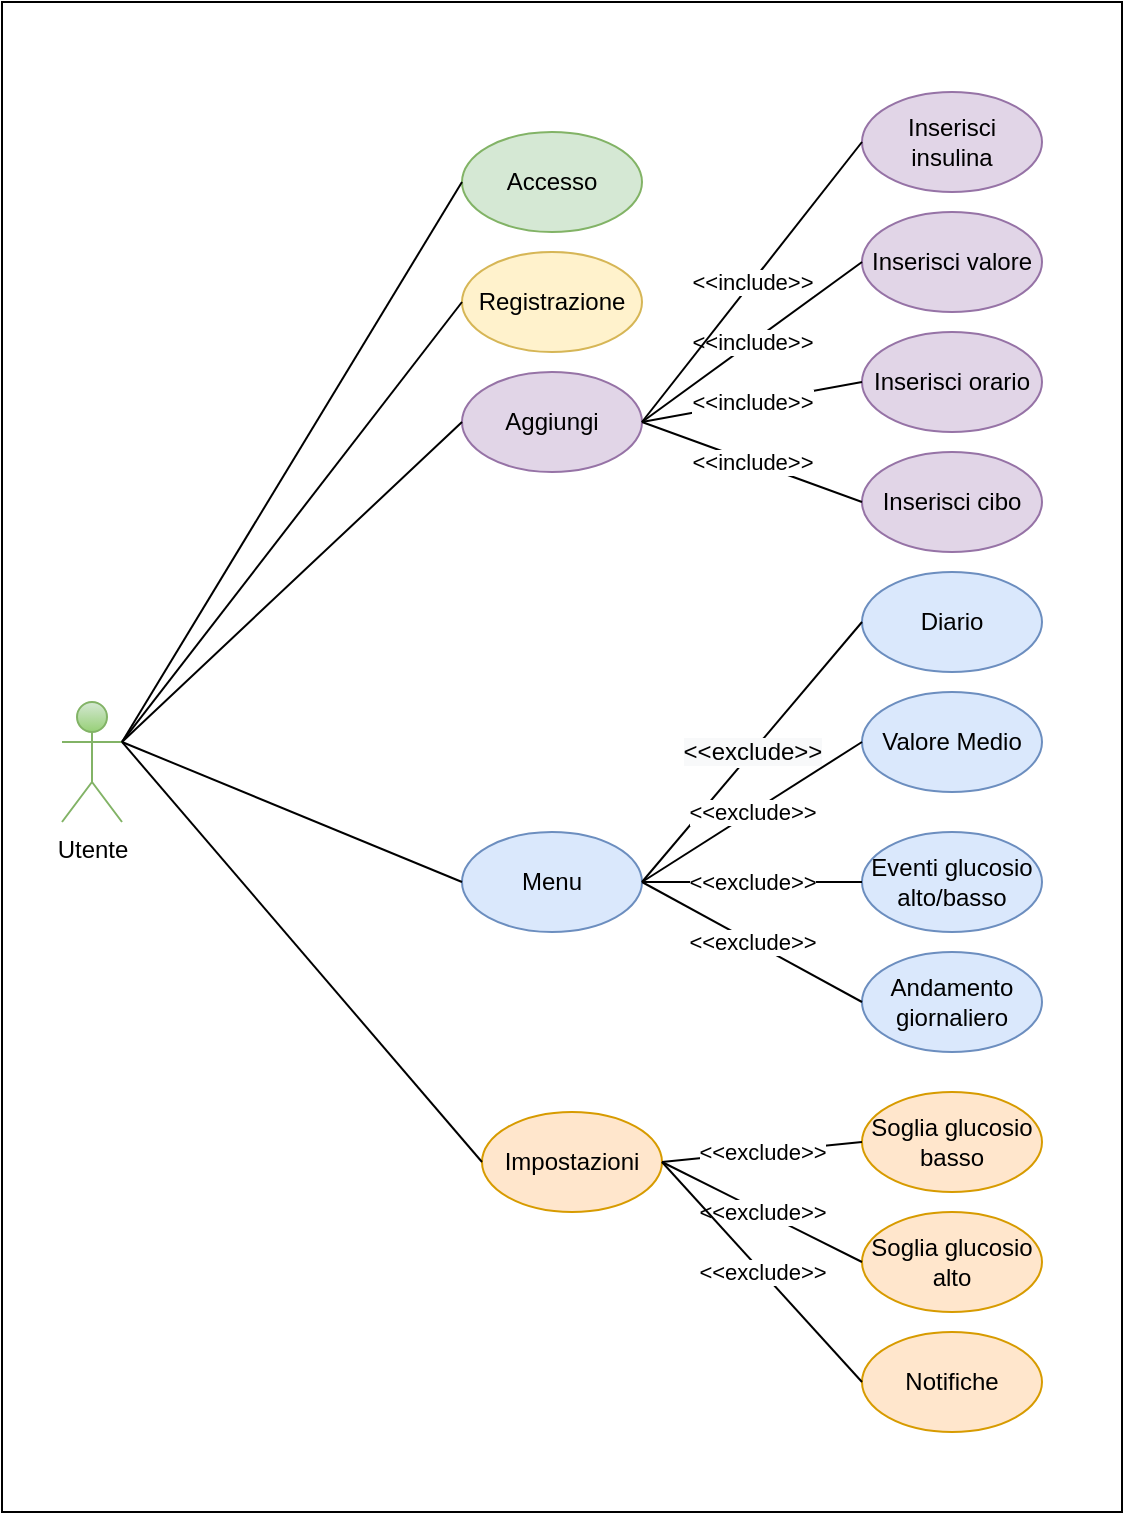 <mxfile version="14.9.6" type="device" pages="2"><diagram id="0Hnywb79FE-zMnqfeVja" name="Page-1"><mxGraphModel dx="1221" dy="1874" grid="1" gridSize="10" guides="1" tooltips="1" connect="1" arrows="1" fold="1" page="1" pageScale="1" pageWidth="827" pageHeight="1169" math="0" shadow="0"><root><mxCell id="0"/><mxCell id="1" parent="0"/><mxCell id="AG4NPUNWX_kQ8HF-7-Kk-44" value="" style="rounded=0;whiteSpace=wrap;html=1;fillColor=none;gradientColor=none;" parent="1" vertex="1"><mxGeometry x="20" y="-35" width="560" height="755" as="geometry"/></mxCell><mxCell id="AG4NPUNWX_kQ8HF-7-Kk-1" value="Accesso" style="ellipse;whiteSpace=wrap;html=1;fillColor=#d5e8d4;strokeColor=#82b366;" parent="1" vertex="1"><mxGeometry x="250" y="30" width="90" height="50" as="geometry"/></mxCell><mxCell id="AG4NPUNWX_kQ8HF-7-Kk-2" value="Registrazione" style="ellipse;whiteSpace=wrap;html=1;fillColor=#fff2cc;strokeColor=#d6b656;" parent="1" vertex="1"><mxGeometry x="250" y="90" width="90" height="50" as="geometry"/></mxCell><mxCell id="AG4NPUNWX_kQ8HF-7-Kk-3" value="Aggiungi" style="ellipse;whiteSpace=wrap;html=1;fillColor=#e1d5e7;strokeColor=#9673a6;" parent="1" vertex="1"><mxGeometry x="250" y="150" width="90" height="50" as="geometry"/></mxCell><mxCell id="AG4NPUNWX_kQ8HF-7-Kk-4" value="Menu" style="ellipse;whiteSpace=wrap;html=1;fillColor=#dae8fc;strokeColor=#6c8ebf;" parent="1" vertex="1"><mxGeometry x="250" y="380" width="90" height="50" as="geometry"/></mxCell><mxCell id="AG4NPUNWX_kQ8HF-7-Kk-5" value="Inserisci valore" style="ellipse;whiteSpace=wrap;html=1;fillColor=#e1d5e7;strokeColor=#9673a6;" parent="1" vertex="1"><mxGeometry x="450" y="70" width="90" height="50" as="geometry"/></mxCell><mxCell id="AG4NPUNWX_kQ8HF-7-Kk-6" value="Inserisci orario" style="ellipse;whiteSpace=wrap;html=1;fillColor=#e1d5e7;strokeColor=#9673a6;" parent="1" vertex="1"><mxGeometry x="450" y="130" width="90" height="50" as="geometry"/></mxCell><mxCell id="AG4NPUNWX_kQ8HF-7-Kk-7" value="&amp;lt;&amp;lt;include&amp;gt;&amp;gt;" style="endArrow=none;html=1;entryX=0;entryY=0.5;entryDx=0;entryDy=0;exitX=1;exitY=0.5;exitDx=0;exitDy=0;" parent="1" source="AG4NPUNWX_kQ8HF-7-Kk-3" target="AG4NPUNWX_kQ8HF-7-Kk-5" edge="1"><mxGeometry width="50" height="50" relative="1" as="geometry"><mxPoint x="390" y="220" as="sourcePoint"/><mxPoint x="440" y="170" as="targetPoint"/></mxGeometry></mxCell><mxCell id="AG4NPUNWX_kQ8HF-7-Kk-8" value="&amp;lt;&amp;lt;include&amp;gt;&amp;gt;" style="endArrow=none;html=1;entryX=0;entryY=0.5;entryDx=0;entryDy=0;exitX=1;exitY=0.5;exitDx=0;exitDy=0;" parent="1" source="AG4NPUNWX_kQ8HF-7-Kk-3" target="AG4NPUNWX_kQ8HF-7-Kk-6" edge="1"><mxGeometry width="50" height="50" relative="1" as="geometry"><mxPoint x="390" y="220" as="sourcePoint"/><mxPoint x="440" y="170" as="targetPoint"/></mxGeometry></mxCell><mxCell id="AG4NPUNWX_kQ8HF-7-Kk-10" value="Impostazioni" style="ellipse;whiteSpace=wrap;html=1;fillColor=#ffe6cc;strokeColor=#d79b00;" parent="1" vertex="1"><mxGeometry x="260" y="520" width="90" height="50" as="geometry"/></mxCell><mxCell id="AG4NPUNWX_kQ8HF-7-Kk-14" value="Diario" style="ellipse;whiteSpace=wrap;html=1;fillColor=#dae8fc;strokeColor=#6c8ebf;" parent="1" vertex="1"><mxGeometry x="450" y="250" width="90" height="50" as="geometry"/></mxCell><mxCell id="AG4NPUNWX_kQ8HF-7-Kk-15" value="Valore Medio" style="ellipse;whiteSpace=wrap;html=1;fillColor=#dae8fc;strokeColor=#6c8ebf;" parent="1" vertex="1"><mxGeometry x="450" y="310" width="90" height="50" as="geometry"/></mxCell><mxCell id="AG4NPUNWX_kQ8HF-7-Kk-16" value="Eventi glucosio alto/basso" style="ellipse;whiteSpace=wrap;html=1;fillColor=#dae8fc;strokeColor=#6c8ebf;" parent="1" vertex="1"><mxGeometry x="450" y="380" width="90" height="50" as="geometry"/></mxCell><mxCell id="AG4NPUNWX_kQ8HF-7-Kk-17" value="Andamento giornaliero" style="ellipse;whiteSpace=wrap;html=1;fillColor=#dae8fc;strokeColor=#6c8ebf;" parent="1" vertex="1"><mxGeometry x="450" y="440" width="90" height="50" as="geometry"/></mxCell><mxCell id="AG4NPUNWX_kQ8HF-7-Kk-18" value="&lt;font face=&quot;helvetica&quot;&gt;&lt;span style=&quot;font-size: 12px ; background-color: rgb(248 , 249 , 250)&quot;&gt;&amp;lt;&amp;lt;exclude&amp;gt;&amp;gt;&lt;/span&gt;&lt;/font&gt;" style="endArrow=none;html=1;entryX=0;entryY=0.5;entryDx=0;entryDy=0;exitX=1;exitY=0.5;exitDx=0;exitDy=0;" parent="1" source="AG4NPUNWX_kQ8HF-7-Kk-4" target="AG4NPUNWX_kQ8HF-7-Kk-14" edge="1"><mxGeometry width="50" height="50" relative="1" as="geometry"><mxPoint x="430" y="480" as="sourcePoint"/><mxPoint x="480" y="430" as="targetPoint"/></mxGeometry></mxCell><mxCell id="AG4NPUNWX_kQ8HF-7-Kk-20" value="&amp;lt;&amp;lt;exclude&amp;gt;&amp;gt;" style="endArrow=none;html=1;entryX=0;entryY=0.5;entryDx=0;entryDy=0;exitX=1;exitY=0.5;exitDx=0;exitDy=0;" parent="1" source="AG4NPUNWX_kQ8HF-7-Kk-4" target="AG4NPUNWX_kQ8HF-7-Kk-15" edge="1"><mxGeometry width="50" height="50" relative="1" as="geometry"><mxPoint x="430" y="480" as="sourcePoint"/><mxPoint x="480" y="430" as="targetPoint"/></mxGeometry></mxCell><mxCell id="AG4NPUNWX_kQ8HF-7-Kk-21" value="&amp;lt;&amp;lt;exclude&amp;gt;&amp;gt;" style="endArrow=none;html=1;exitX=1;exitY=0.5;exitDx=0;exitDy=0;entryX=0;entryY=0.5;entryDx=0;entryDy=0;" parent="1" source="AG4NPUNWX_kQ8HF-7-Kk-4" target="AG4NPUNWX_kQ8HF-7-Kk-16" edge="1"><mxGeometry width="50" height="50" relative="1" as="geometry"><mxPoint x="410" y="480" as="sourcePoint"/><mxPoint x="460" y="430" as="targetPoint"/></mxGeometry></mxCell><mxCell id="AG4NPUNWX_kQ8HF-7-Kk-22" value="&amp;lt;&amp;lt;exclude&amp;gt;&amp;gt;" style="endArrow=none;html=1;entryX=0;entryY=0.5;entryDx=0;entryDy=0;exitX=1;exitY=0.5;exitDx=0;exitDy=0;" parent="1" source="AG4NPUNWX_kQ8HF-7-Kk-4" target="AG4NPUNWX_kQ8HF-7-Kk-17" edge="1"><mxGeometry width="50" height="50" relative="1" as="geometry"><mxPoint x="410" y="480" as="sourcePoint"/><mxPoint x="460" y="430" as="targetPoint"/></mxGeometry></mxCell><mxCell id="AG4NPUNWX_kQ8HF-7-Kk-23" value="Soglia glucosio basso" style="ellipse;whiteSpace=wrap;html=1;fillColor=#ffe6cc;strokeColor=#d79b00;" parent="1" vertex="1"><mxGeometry x="450" y="510" width="90" height="50" as="geometry"/></mxCell><mxCell id="AG4NPUNWX_kQ8HF-7-Kk-24" value="Soglia glucosio alto" style="ellipse;whiteSpace=wrap;html=1;fillColor=#ffe6cc;strokeColor=#d79b00;" parent="1" vertex="1"><mxGeometry x="450" y="570" width="90" height="50" as="geometry"/></mxCell><mxCell id="AG4NPUNWX_kQ8HF-7-Kk-25" value="Notifiche" style="ellipse;whiteSpace=wrap;html=1;fillColor=#ffe6cc;strokeColor=#d79b00;" parent="1" vertex="1"><mxGeometry x="450" y="630" width="90" height="50" as="geometry"/></mxCell><mxCell id="AG4NPUNWX_kQ8HF-7-Kk-26" value="&amp;lt;&amp;lt;exclude&amp;gt;&amp;gt;" style="endArrow=none;html=1;exitX=1;exitY=0.5;exitDx=0;exitDy=0;entryX=0;entryY=0.5;entryDx=0;entryDy=0;" parent="1" source="AG4NPUNWX_kQ8HF-7-Kk-10" target="AG4NPUNWX_kQ8HF-7-Kk-23" edge="1"><mxGeometry width="50" height="50" relative="1" as="geometry"><mxPoint x="410" y="560" as="sourcePoint"/><mxPoint x="460" y="510" as="targetPoint"/></mxGeometry></mxCell><mxCell id="AG4NPUNWX_kQ8HF-7-Kk-27" value="&amp;lt;&amp;lt;exclude&amp;gt;&amp;gt;" style="endArrow=none;html=1;entryX=0;entryY=0.5;entryDx=0;entryDy=0;exitX=1;exitY=0.5;exitDx=0;exitDy=0;" parent="1" source="AG4NPUNWX_kQ8HF-7-Kk-10" target="AG4NPUNWX_kQ8HF-7-Kk-24" edge="1"><mxGeometry width="50" height="50" relative="1" as="geometry"><mxPoint x="410" y="560" as="sourcePoint"/><mxPoint x="460" y="510" as="targetPoint"/></mxGeometry></mxCell><mxCell id="AG4NPUNWX_kQ8HF-7-Kk-28" value="&amp;lt;&amp;lt;exclude&amp;gt;&amp;gt;" style="endArrow=none;html=1;exitX=1;exitY=0.5;exitDx=0;exitDy=0;entryX=0;entryY=0.5;entryDx=0;entryDy=0;" parent="1" source="AG4NPUNWX_kQ8HF-7-Kk-10" target="AG4NPUNWX_kQ8HF-7-Kk-25" edge="1"><mxGeometry width="50" height="50" relative="1" as="geometry"><mxPoint x="410" y="560" as="sourcePoint"/><mxPoint x="460" y="510" as="targetPoint"/></mxGeometry></mxCell><mxCell id="AG4NPUNWX_kQ8HF-7-Kk-29" value="Utente" style="shape=umlActor;verticalLabelPosition=bottom;verticalAlign=top;html=1;outlineConnect=0;fillColor=#d5e8d4;strokeColor=#82b366;gradientColor=#97d077;" parent="1" vertex="1"><mxGeometry x="50" y="315" width="30" height="60" as="geometry"/></mxCell><mxCell id="AG4NPUNWX_kQ8HF-7-Kk-30" value="" style="endArrow=none;html=1;entryX=0;entryY=0.5;entryDx=0;entryDy=0;exitX=1;exitY=0.333;exitDx=0;exitDy=0;exitPerimeter=0;" parent="1" source="AG4NPUNWX_kQ8HF-7-Kk-29" target="AG4NPUNWX_kQ8HF-7-Kk-1" edge="1"><mxGeometry width="50" height="50" relative="1" as="geometry"><mxPoint x="90" y="345" as="sourcePoint"/><mxPoint x="310" y="310" as="targetPoint"/></mxGeometry></mxCell><mxCell id="AG4NPUNWX_kQ8HF-7-Kk-31" value="" style="endArrow=none;html=1;entryX=0;entryY=0.5;entryDx=0;entryDy=0;exitX=1;exitY=0.333;exitDx=0;exitDy=0;exitPerimeter=0;" parent="1" source="AG4NPUNWX_kQ8HF-7-Kk-29" target="AG4NPUNWX_kQ8HF-7-Kk-2" edge="1"><mxGeometry width="50" height="50" relative="1" as="geometry"><mxPoint x="90" y="350" as="sourcePoint"/><mxPoint x="310" y="310" as="targetPoint"/></mxGeometry></mxCell><mxCell id="AG4NPUNWX_kQ8HF-7-Kk-32" value="" style="endArrow=none;html=1;entryX=0;entryY=0.5;entryDx=0;entryDy=0;exitX=1;exitY=0.333;exitDx=0;exitDy=0;exitPerimeter=0;" parent="1" source="AG4NPUNWX_kQ8HF-7-Kk-29" target="AG4NPUNWX_kQ8HF-7-Kk-3" edge="1"><mxGeometry width="50" height="50" relative="1" as="geometry"><mxPoint x="190" y="360" as="sourcePoint"/><mxPoint x="240" y="310" as="targetPoint"/></mxGeometry></mxCell><mxCell id="AG4NPUNWX_kQ8HF-7-Kk-33" value="" style="endArrow=none;html=1;entryX=0;entryY=0.5;entryDx=0;entryDy=0;exitX=1;exitY=0.333;exitDx=0;exitDy=0;exitPerimeter=0;" parent="1" source="AG4NPUNWX_kQ8HF-7-Kk-29" target="AG4NPUNWX_kQ8HF-7-Kk-4" edge="1"><mxGeometry width="50" height="50" relative="1" as="geometry"><mxPoint x="190" y="360" as="sourcePoint"/><mxPoint x="240" y="310" as="targetPoint"/></mxGeometry></mxCell><mxCell id="AG4NPUNWX_kQ8HF-7-Kk-34" value="" style="endArrow=none;html=1;exitX=1;exitY=0.333;exitDx=0;exitDy=0;exitPerimeter=0;entryX=0;entryY=0.5;entryDx=0;entryDy=0;" parent="1" source="AG4NPUNWX_kQ8HF-7-Kk-29" target="AG4NPUNWX_kQ8HF-7-Kk-10" edge="1"><mxGeometry width="50" height="50" relative="1" as="geometry"><mxPoint x="190" y="360" as="sourcePoint"/><mxPoint x="210" y="500" as="targetPoint"/></mxGeometry></mxCell><mxCell id="jGsgM8V7pZeF2Yb7ZZUW-1" value="Inserisci insulina&lt;span style=&quot;color: rgba(0 , 0 , 0 , 0) ; font-family: monospace ; font-size: 0px&quot;&gt;%3CmxGraphModel%3E%3Croot%3E%3CmxCell%20id%3D%220%22%2F%3E%3CmxCell%20id%3D%221%22%20parent%3D%220%22%2F%3E%3CmxCell%20id%3D%222%22%20value%3D%22Inserisci%20valore%22%20style%3D%22ellipse%3BwhiteSpace%3Dwrap%3Bhtml%3D1%3BfillColor%3D%23e1d5e7%3BstrokeColor%3D%239673a6%3B%22%20vertex%3D%221%22%20parent%3D%221%22%3E%3CmxGeometry%20x%3D%22450%22%20y%3D%2270%22%20width%3D%2290%22%20height%3D%2250%22%20as%3D%22geometry%22%2F%3E%3C%2FmxCell%3E%3C%2Froot%3E%3C%2FmxGraphModel%3E&lt;/span&gt;" style="ellipse;whiteSpace=wrap;html=1;fillColor=#e1d5e7;strokeColor=#9673a6;" vertex="1" parent="1"><mxGeometry x="450" y="10" width="90" height="50" as="geometry"/></mxCell><mxCell id="jGsgM8V7pZeF2Yb7ZZUW-4" value="Inserisci cibo&lt;span style=&quot;color: rgba(0 , 0 , 0 , 0) ; font-family: monospace ; font-size: 0px&quot;&gt;3CmxGraphModel%3E%3Croot%3E%3CmxCell%20id%3D%220%22%2F%3E%3CmxCell%20id%3D%221%22%20parent%3D%220%22%2F%3E%3CmxCell%20id%3D%222%22%20value%3D%22Inserisci%20valore%22%20style%3D%22ellipse%3BwhiteSpace%3Dwrap%3Bhtml%3D1%3BfillColor%3D%23e1d5e7%3BstrokeColor%3D%239673a6%3B%22%20vertex%3D%221%22%20parent%3D%221%22%3E%3CmxGeometry%20x%3D%22450%22%20y%3D%2270%22%20width%3D%2290%22%20height%3D%2250%22%20as%3D%22geometry%22%2F%3E%3C%2FmxCell%3E%3C%2Froot%3E%3C%2FmxGraphModel%3E&lt;/span&gt;" style="ellipse;whiteSpace=wrap;html=1;fillColor=#e1d5e7;strokeColor=#9673a6;" vertex="1" parent="1"><mxGeometry x="450" y="190" width="90" height="50" as="geometry"/></mxCell><mxCell id="jGsgM8V7pZeF2Yb7ZZUW-6" value="&amp;lt;&amp;lt;include&amp;gt;&amp;gt;" style="endArrow=none;html=1;entryX=0;entryY=0.5;entryDx=0;entryDy=0;exitX=1;exitY=0.5;exitDx=0;exitDy=0;" edge="1" parent="1" source="AG4NPUNWX_kQ8HF-7-Kk-3" target="jGsgM8V7pZeF2Yb7ZZUW-1"><mxGeometry width="50" height="50" relative="1" as="geometry"><mxPoint x="350" y="185" as="sourcePoint"/><mxPoint x="460" y="105" as="targetPoint"/></mxGeometry></mxCell><mxCell id="jGsgM8V7pZeF2Yb7ZZUW-7" value="&amp;lt;&amp;lt;include&amp;gt;&amp;gt;" style="endArrow=none;html=1;entryX=0;entryY=0.5;entryDx=0;entryDy=0;exitX=1;exitY=0.5;exitDx=0;exitDy=0;" edge="1" parent="1" source="AG4NPUNWX_kQ8HF-7-Kk-3" target="jGsgM8V7pZeF2Yb7ZZUW-4"><mxGeometry width="50" height="50" relative="1" as="geometry"><mxPoint x="360" y="195" as="sourcePoint"/><mxPoint x="470" y="115" as="targetPoint"/></mxGeometry></mxCell></root></mxGraphModel></diagram><diagram id="mPYEuB6u-hlA0DRwhpqn" name="Page-1"><mxGraphModel><root><mxCell id="0"/><mxCell id="1" parent="0"/></root></mxGraphModel></diagram></mxfile>